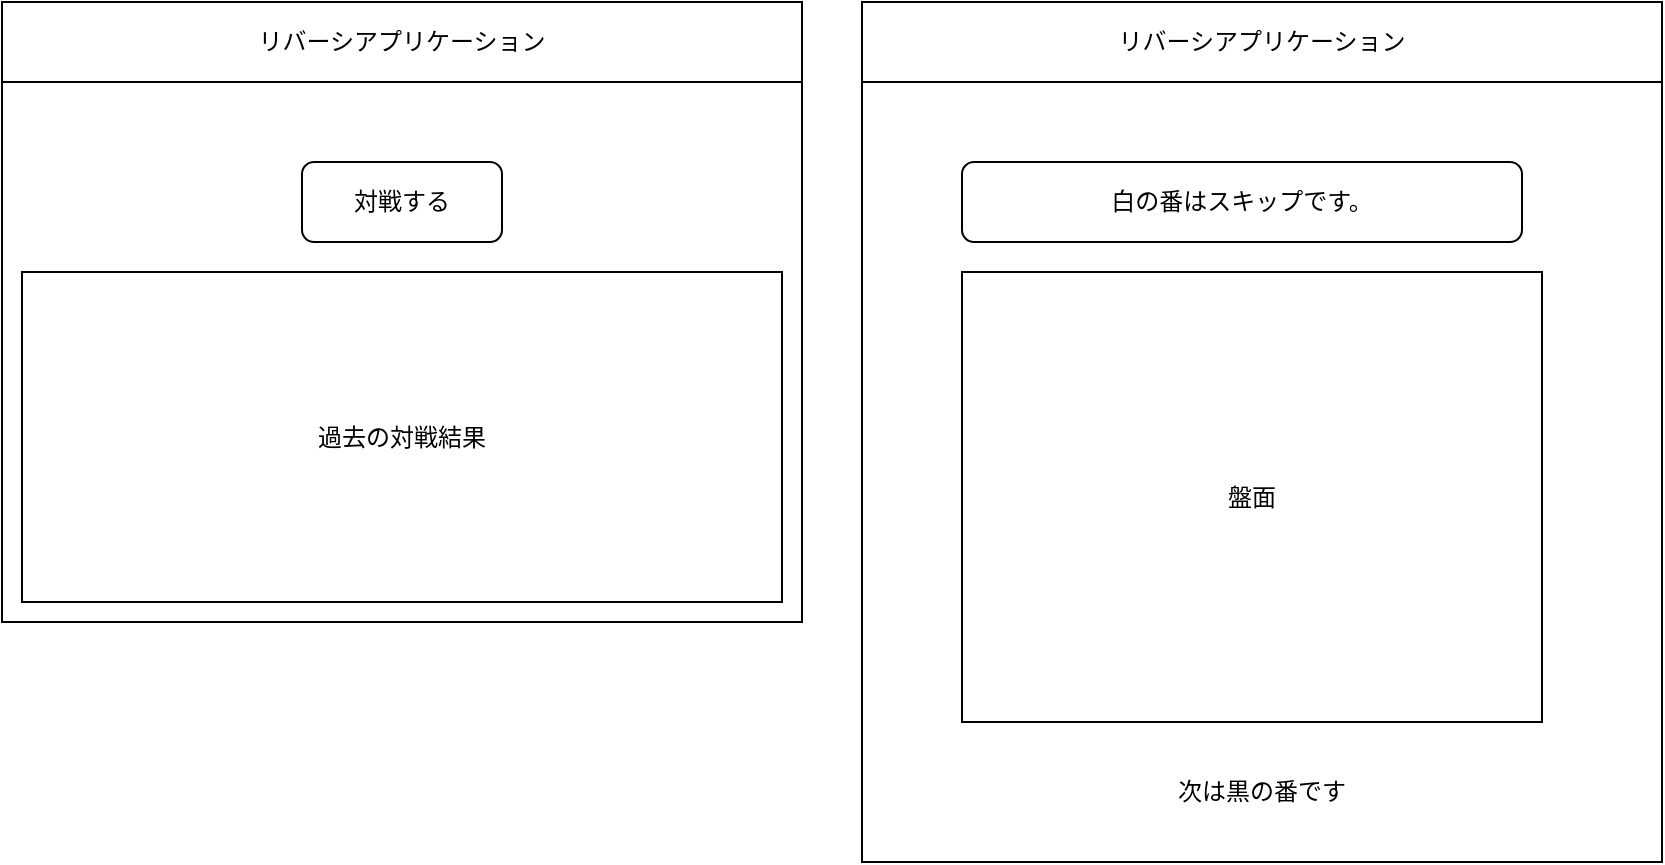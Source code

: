 <mxfile>
    <diagram id="q2uZ4kfYqKTrspTSjXGv" name="ページ1">
        <mxGraphModel dx="736" dy="647" grid="1" gridSize="10" guides="1" tooltips="1" connect="1" arrows="1" fold="1" page="1" pageScale="1" pageWidth="827" pageHeight="1169" math="0" shadow="0">
            <root>
                <mxCell id="0"/>
                <mxCell id="1" parent="0"/>
                <mxCell id="2" value="" style="rounded=0;whiteSpace=wrap;html=1;fillColor=none;" vertex="1" parent="1">
                    <mxGeometry x="30" y="80" width="400" height="310" as="geometry"/>
                </mxCell>
                <mxCell id="3" value="リバーシアプリケーション" style="rounded=0;whiteSpace=wrap;html=1;fillColor=none;" vertex="1" parent="1">
                    <mxGeometry x="30" y="80" width="400" height="40" as="geometry"/>
                </mxCell>
                <mxCell id="4" value="対戦する" style="rounded=1;whiteSpace=wrap;html=1;fillColor=default;" vertex="1" parent="1">
                    <mxGeometry x="180" y="160" width="100" height="40" as="geometry"/>
                </mxCell>
                <mxCell id="5" value="過去の対戦結果" style="rounded=0;whiteSpace=wrap;html=1;fillColor=none;" vertex="1" parent="1">
                    <mxGeometry x="40" y="215" width="380" height="165" as="geometry"/>
                </mxCell>
                <mxCell id="6" value="" style="rounded=0;whiteSpace=wrap;html=1;fillColor=none;" vertex="1" parent="1">
                    <mxGeometry x="460" y="80" width="400" height="430" as="geometry"/>
                </mxCell>
                <mxCell id="7" value="リバーシアプリケーション" style="rounded=0;whiteSpace=wrap;html=1;fillColor=none;" vertex="1" parent="1">
                    <mxGeometry x="460" y="80" width="400" height="40" as="geometry"/>
                </mxCell>
                <mxCell id="8" value="白の番はスキップです。" style="rounded=1;whiteSpace=wrap;html=1;fillColor=default;" vertex="1" parent="1">
                    <mxGeometry x="510" y="160" width="280" height="40" as="geometry"/>
                </mxCell>
                <mxCell id="9" value="盤面" style="rounded=0;whiteSpace=wrap;html=1;fillColor=none;" vertex="1" parent="1">
                    <mxGeometry x="510" y="215" width="290" height="225" as="geometry"/>
                </mxCell>
                <mxCell id="10" value="次は黒の番です" style="text;html=1;strokeColor=none;fillColor=none;align=center;verticalAlign=middle;whiteSpace=wrap;rounded=0;" vertex="1" parent="1">
                    <mxGeometry x="590" y="460" width="140" height="30" as="geometry"/>
                </mxCell>
            </root>
        </mxGraphModel>
    </diagram>
</mxfile>
